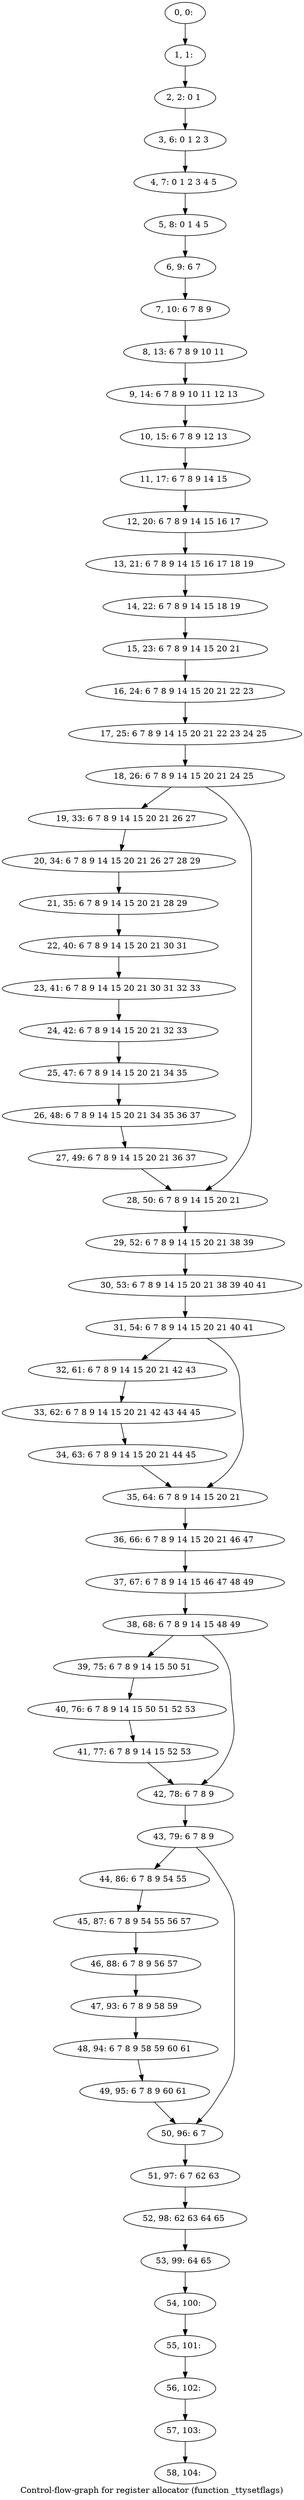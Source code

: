 digraph G {
graph [label="Control-flow-graph for register allocator (function _ttysetflags)"]
0[label="0, 0: "];
1[label="1, 1: "];
2[label="2, 2: 0 1 "];
3[label="3, 6: 0 1 2 3 "];
4[label="4, 7: 0 1 2 3 4 5 "];
5[label="5, 8: 0 1 4 5 "];
6[label="6, 9: 6 7 "];
7[label="7, 10: 6 7 8 9 "];
8[label="8, 13: 6 7 8 9 10 11 "];
9[label="9, 14: 6 7 8 9 10 11 12 13 "];
10[label="10, 15: 6 7 8 9 12 13 "];
11[label="11, 17: 6 7 8 9 14 15 "];
12[label="12, 20: 6 7 8 9 14 15 16 17 "];
13[label="13, 21: 6 7 8 9 14 15 16 17 18 19 "];
14[label="14, 22: 6 7 8 9 14 15 18 19 "];
15[label="15, 23: 6 7 8 9 14 15 20 21 "];
16[label="16, 24: 6 7 8 9 14 15 20 21 22 23 "];
17[label="17, 25: 6 7 8 9 14 15 20 21 22 23 24 25 "];
18[label="18, 26: 6 7 8 9 14 15 20 21 24 25 "];
19[label="19, 33: 6 7 8 9 14 15 20 21 26 27 "];
20[label="20, 34: 6 7 8 9 14 15 20 21 26 27 28 29 "];
21[label="21, 35: 6 7 8 9 14 15 20 21 28 29 "];
22[label="22, 40: 6 7 8 9 14 15 20 21 30 31 "];
23[label="23, 41: 6 7 8 9 14 15 20 21 30 31 32 33 "];
24[label="24, 42: 6 7 8 9 14 15 20 21 32 33 "];
25[label="25, 47: 6 7 8 9 14 15 20 21 34 35 "];
26[label="26, 48: 6 7 8 9 14 15 20 21 34 35 36 37 "];
27[label="27, 49: 6 7 8 9 14 15 20 21 36 37 "];
28[label="28, 50: 6 7 8 9 14 15 20 21 "];
29[label="29, 52: 6 7 8 9 14 15 20 21 38 39 "];
30[label="30, 53: 6 7 8 9 14 15 20 21 38 39 40 41 "];
31[label="31, 54: 6 7 8 9 14 15 20 21 40 41 "];
32[label="32, 61: 6 7 8 9 14 15 20 21 42 43 "];
33[label="33, 62: 6 7 8 9 14 15 20 21 42 43 44 45 "];
34[label="34, 63: 6 7 8 9 14 15 20 21 44 45 "];
35[label="35, 64: 6 7 8 9 14 15 20 21 "];
36[label="36, 66: 6 7 8 9 14 15 20 21 46 47 "];
37[label="37, 67: 6 7 8 9 14 15 46 47 48 49 "];
38[label="38, 68: 6 7 8 9 14 15 48 49 "];
39[label="39, 75: 6 7 8 9 14 15 50 51 "];
40[label="40, 76: 6 7 8 9 14 15 50 51 52 53 "];
41[label="41, 77: 6 7 8 9 14 15 52 53 "];
42[label="42, 78: 6 7 8 9 "];
43[label="43, 79: 6 7 8 9 "];
44[label="44, 86: 6 7 8 9 54 55 "];
45[label="45, 87: 6 7 8 9 54 55 56 57 "];
46[label="46, 88: 6 7 8 9 56 57 "];
47[label="47, 93: 6 7 8 9 58 59 "];
48[label="48, 94: 6 7 8 9 58 59 60 61 "];
49[label="49, 95: 6 7 8 9 60 61 "];
50[label="50, 96: 6 7 "];
51[label="51, 97: 6 7 62 63 "];
52[label="52, 98: 62 63 64 65 "];
53[label="53, 99: 64 65 "];
54[label="54, 100: "];
55[label="55, 101: "];
56[label="56, 102: "];
57[label="57, 103: "];
58[label="58, 104: "];
0->1 ;
1->2 ;
2->3 ;
3->4 ;
4->5 ;
5->6 ;
6->7 ;
7->8 ;
8->9 ;
9->10 ;
10->11 ;
11->12 ;
12->13 ;
13->14 ;
14->15 ;
15->16 ;
16->17 ;
17->18 ;
18->19 ;
18->28 ;
19->20 ;
20->21 ;
21->22 ;
22->23 ;
23->24 ;
24->25 ;
25->26 ;
26->27 ;
27->28 ;
28->29 ;
29->30 ;
30->31 ;
31->32 ;
31->35 ;
32->33 ;
33->34 ;
34->35 ;
35->36 ;
36->37 ;
37->38 ;
38->39 ;
38->42 ;
39->40 ;
40->41 ;
41->42 ;
42->43 ;
43->44 ;
43->50 ;
44->45 ;
45->46 ;
46->47 ;
47->48 ;
48->49 ;
49->50 ;
50->51 ;
51->52 ;
52->53 ;
53->54 ;
54->55 ;
55->56 ;
56->57 ;
57->58 ;
}
